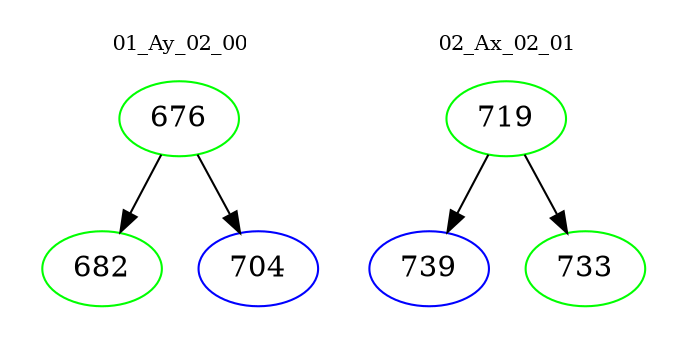 digraph{
subgraph cluster_0 {
color = white
label = "01_Ay_02_00";
fontsize=10;
T0_676 [label="676", color="green"]
T0_676 -> T0_682 [color="black"]
T0_682 [label="682", color="green"]
T0_676 -> T0_704 [color="black"]
T0_704 [label="704", color="blue"]
}
subgraph cluster_1 {
color = white
label = "02_Ax_02_01";
fontsize=10;
T1_719 [label="719", color="green"]
T1_719 -> T1_739 [color="black"]
T1_739 [label="739", color="blue"]
T1_719 -> T1_733 [color="black"]
T1_733 [label="733", color="green"]
}
}
